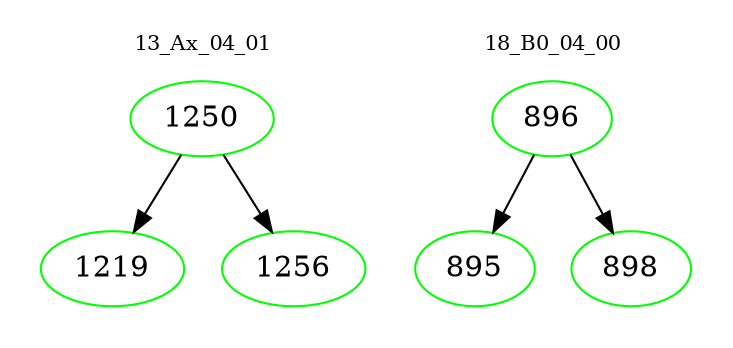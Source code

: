 digraph{
subgraph cluster_0 {
color = white
label = "13_Ax_04_01";
fontsize=10;
T0_1250 [label="1250", color="green"]
T0_1250 -> T0_1219 [color="black"]
T0_1219 [label="1219", color="green"]
T0_1250 -> T0_1256 [color="black"]
T0_1256 [label="1256", color="green"]
}
subgraph cluster_1 {
color = white
label = "18_B0_04_00";
fontsize=10;
T1_896 [label="896", color="green"]
T1_896 -> T1_895 [color="black"]
T1_895 [label="895", color="green"]
T1_896 -> T1_898 [color="black"]
T1_898 [label="898", color="green"]
}
}

